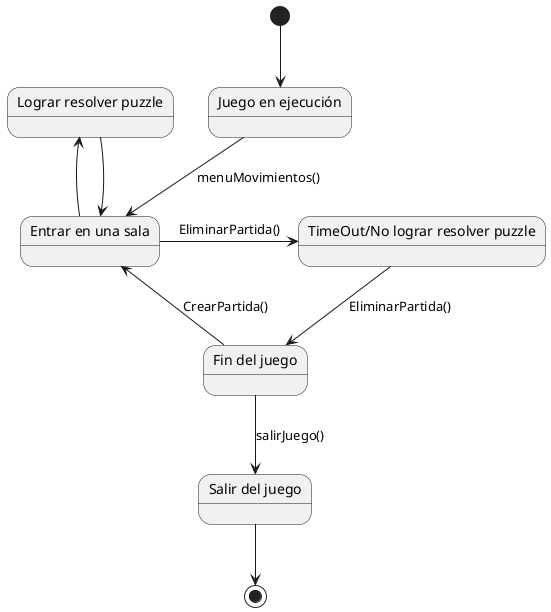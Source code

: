 @startuml

state "Juego en ejecución" as JuegoEnEjecucion
state "Entrar en una sala" as EntrarEnSala
state "Lograr resolver puzzle" as Resolver
state "TimeOut/No lograr resolver puzzle" as NoResolver
state "Fin del juego" as FinDelJuego
state "Salir del juego" as SalirDelJuego

[*] --> JuegoEnEjecucion
JuegoEnEjecucion --> EntrarEnSala : menuMovimientos()
EntrarEnSala -left-> Resolver
Resolver --> EntrarEnSala
EntrarEnSala -right-> NoResolver : EliminarPartida()
NoResolver --> FinDelJuego : EliminarPartida()
FinDelJuego -> EntrarEnSala : CrearPartida()
FinDelJuego -down-> SalirDelJuego : salirJuego()



SalirDelJuego --> [*]
@enduml
